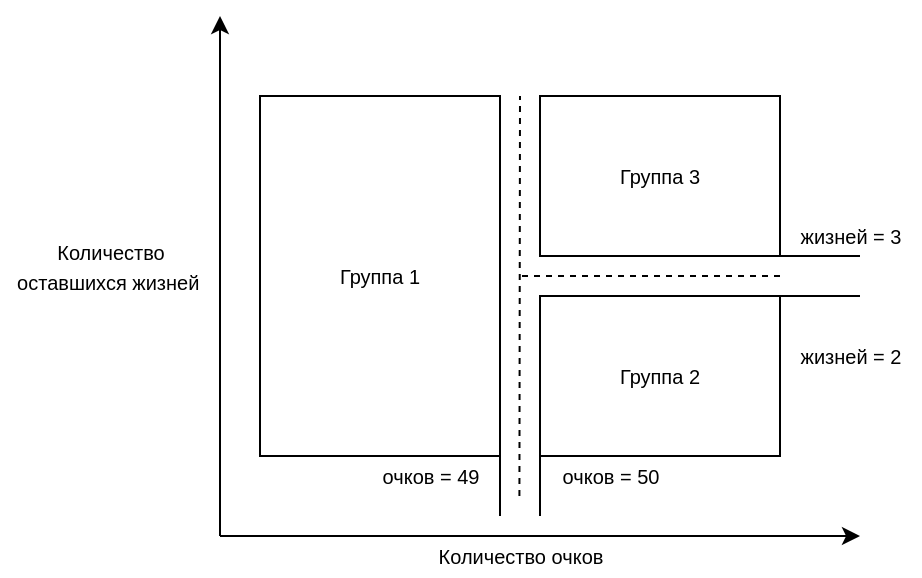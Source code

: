<mxfile version="14.6.9" type="device"><diagram id="b0cEtZga3TzA56kCaK7u" name="Page-1"><mxGraphModel dx="555" dy="643" grid="1" gridSize="10" guides="1" tooltips="1" connect="1" arrows="1" fold="1" page="1" pageScale="1" pageWidth="827" pageHeight="1169" math="0" shadow="0"><root><mxCell id="0"/><mxCell id="1" parent="0"/><mxCell id="h_LqIseRSMgPyMesANhh-1" value="" style="endArrow=classic;html=1;" edge="1" parent="1"><mxGeometry width="50" height="50" relative="1" as="geometry"><mxPoint x="340" y="550" as="sourcePoint"/><mxPoint x="340" y="290" as="targetPoint"/></mxGeometry></mxCell><mxCell id="h_LqIseRSMgPyMesANhh-2" value="" style="endArrow=classic;html=1;" edge="1" parent="1"><mxGeometry width="50" height="50" relative="1" as="geometry"><mxPoint x="340" y="550" as="sourcePoint"/><mxPoint x="660" y="550" as="targetPoint"/></mxGeometry></mxCell><mxCell id="h_LqIseRSMgPyMesANhh-3" value="&lt;font style=&quot;font-size: 10px&quot;&gt;Количество очков&lt;/font&gt;" style="text;html=1;align=center;verticalAlign=middle;resizable=0;points=[];autosize=1;strokeColor=none;" vertex="1" parent="1"><mxGeometry x="440" y="550" width="100" height="20" as="geometry"/></mxCell><mxCell id="h_LqIseRSMgPyMesANhh-4" value="&lt;font style=&quot;font-size: 10px&quot;&gt;Количество&lt;br&gt;оставшихся жизней&amp;nbsp;&lt;/font&gt;" style="text;html=1;align=center;verticalAlign=middle;resizable=0;points=[];autosize=1;strokeColor=none;" vertex="1" parent="1"><mxGeometry x="230" y="400" width="110" height="30" as="geometry"/></mxCell><mxCell id="h_LqIseRSMgPyMesANhh-5" value="&lt;font style=&quot;font-size: 10px&quot;&gt;Группа 1&lt;/font&gt;" style="whiteSpace=wrap;html=1;" vertex="1" parent="1"><mxGeometry x="360" y="330" width="120" height="180" as="geometry"/></mxCell><mxCell id="h_LqIseRSMgPyMesANhh-6" value="&lt;font style=&quot;font-size: 10px&quot;&gt;Группа 2&lt;/font&gt;" style="whiteSpace=wrap;html=1;" vertex="1" parent="1"><mxGeometry x="500" y="430" width="120" height="80" as="geometry"/></mxCell><mxCell id="h_LqIseRSMgPyMesANhh-7" value="&lt;font style=&quot;font-size: 10px&quot;&gt;Группа 3&lt;/font&gt;" style="whiteSpace=wrap;html=1;" vertex="1" parent="1"><mxGeometry x="500" y="330" width="120" height="80" as="geometry"/></mxCell><mxCell id="h_LqIseRSMgPyMesANhh-8" value="" style="endArrow=none;html=1;targetPerimeterSpacing=0;" edge="1" parent="1"><mxGeometry width="50" height="50" relative="1" as="geometry"><mxPoint x="480" y="540" as="sourcePoint"/><mxPoint x="480" y="510" as="targetPoint"/></mxGeometry></mxCell><mxCell id="h_LqIseRSMgPyMesANhh-9" value="" style="endArrow=none;html=1;" edge="1" parent="1"><mxGeometry width="50" height="50" relative="1" as="geometry"><mxPoint x="500" y="540" as="sourcePoint"/><mxPoint x="500" y="510" as="targetPoint"/></mxGeometry></mxCell><mxCell id="h_LqIseRSMgPyMesANhh-10" value="&lt;font style=&quot;font-size: 10px&quot;&gt;очков = 49&lt;/font&gt;" style="text;html=1;align=center;verticalAlign=middle;resizable=0;points=[];autosize=1;strokeColor=none;" vertex="1" parent="1"><mxGeometry x="410" y="510" width="70" height="20" as="geometry"/></mxCell><mxCell id="h_LqIseRSMgPyMesANhh-11" value="&lt;font style=&quot;font-size: 10px&quot;&gt;очков = 50&lt;/font&gt;" style="text;html=1;align=center;verticalAlign=middle;resizable=0;points=[];autosize=1;strokeColor=none;" vertex="1" parent="1"><mxGeometry x="500" y="510" width="70" height="20" as="geometry"/></mxCell><mxCell id="h_LqIseRSMgPyMesANhh-12" value="" style="endArrow=none;html=1;" edge="1" parent="1"><mxGeometry width="50" height="50" relative="1" as="geometry"><mxPoint x="660" y="410" as="sourcePoint"/><mxPoint x="620" y="410" as="targetPoint"/></mxGeometry></mxCell><mxCell id="h_LqIseRSMgPyMesANhh-13" value="" style="endArrow=none;html=1;" edge="1" parent="1"><mxGeometry width="50" height="50" relative="1" as="geometry"><mxPoint x="660" y="430" as="sourcePoint"/><mxPoint x="620" y="430" as="targetPoint"/></mxGeometry></mxCell><mxCell id="h_LqIseRSMgPyMesANhh-14" value="&lt;font style=&quot;font-size: 10px&quot;&gt;жизней = 3&lt;/font&gt;" style="text;html=1;align=center;verticalAlign=middle;resizable=0;points=[];autosize=1;strokeColor=none;" vertex="1" parent="1"><mxGeometry x="620" y="390" width="70" height="20" as="geometry"/></mxCell><mxCell id="h_LqIseRSMgPyMesANhh-15" value="&lt;font style=&quot;font-size: 10px&quot;&gt;жизней = 2&lt;/font&gt;" style="text;html=1;align=center;verticalAlign=middle;resizable=0;points=[];autosize=1;strokeColor=none;" vertex="1" parent="1"><mxGeometry x="620" y="450" width="70" height="20" as="geometry"/></mxCell><mxCell id="h_LqIseRSMgPyMesANhh-16" value="" style="endArrow=none;dashed=1;html=1;targetPerimeterSpacing=0;" edge="1" parent="1"><mxGeometry width="50" height="50" relative="1" as="geometry"><mxPoint x="489.71" y="530" as="sourcePoint"/><mxPoint x="490" y="330" as="targetPoint"/></mxGeometry></mxCell><mxCell id="h_LqIseRSMgPyMesANhh-17" style="edgeStyle=orthogonalEdgeStyle;rounded=0;orthogonalLoop=1;jettySize=auto;html=1;exitX=0.5;exitY=1;exitDx=0;exitDy=0;targetPerimeterSpacing=0;" edge="1" parent="1" source="h_LqIseRSMgPyMesANhh-7" target="h_LqIseRSMgPyMesANhh-7"><mxGeometry relative="1" as="geometry"/></mxCell><mxCell id="h_LqIseRSMgPyMesANhh-19" value="" style="endArrow=none;dashed=1;html=1;targetPerimeterSpacing=0;" edge="1" parent="1"><mxGeometry width="50" height="50" relative="1" as="geometry"><mxPoint x="620" y="420" as="sourcePoint"/><mxPoint x="490" y="420" as="targetPoint"/></mxGeometry></mxCell></root></mxGraphModel></diagram></mxfile>